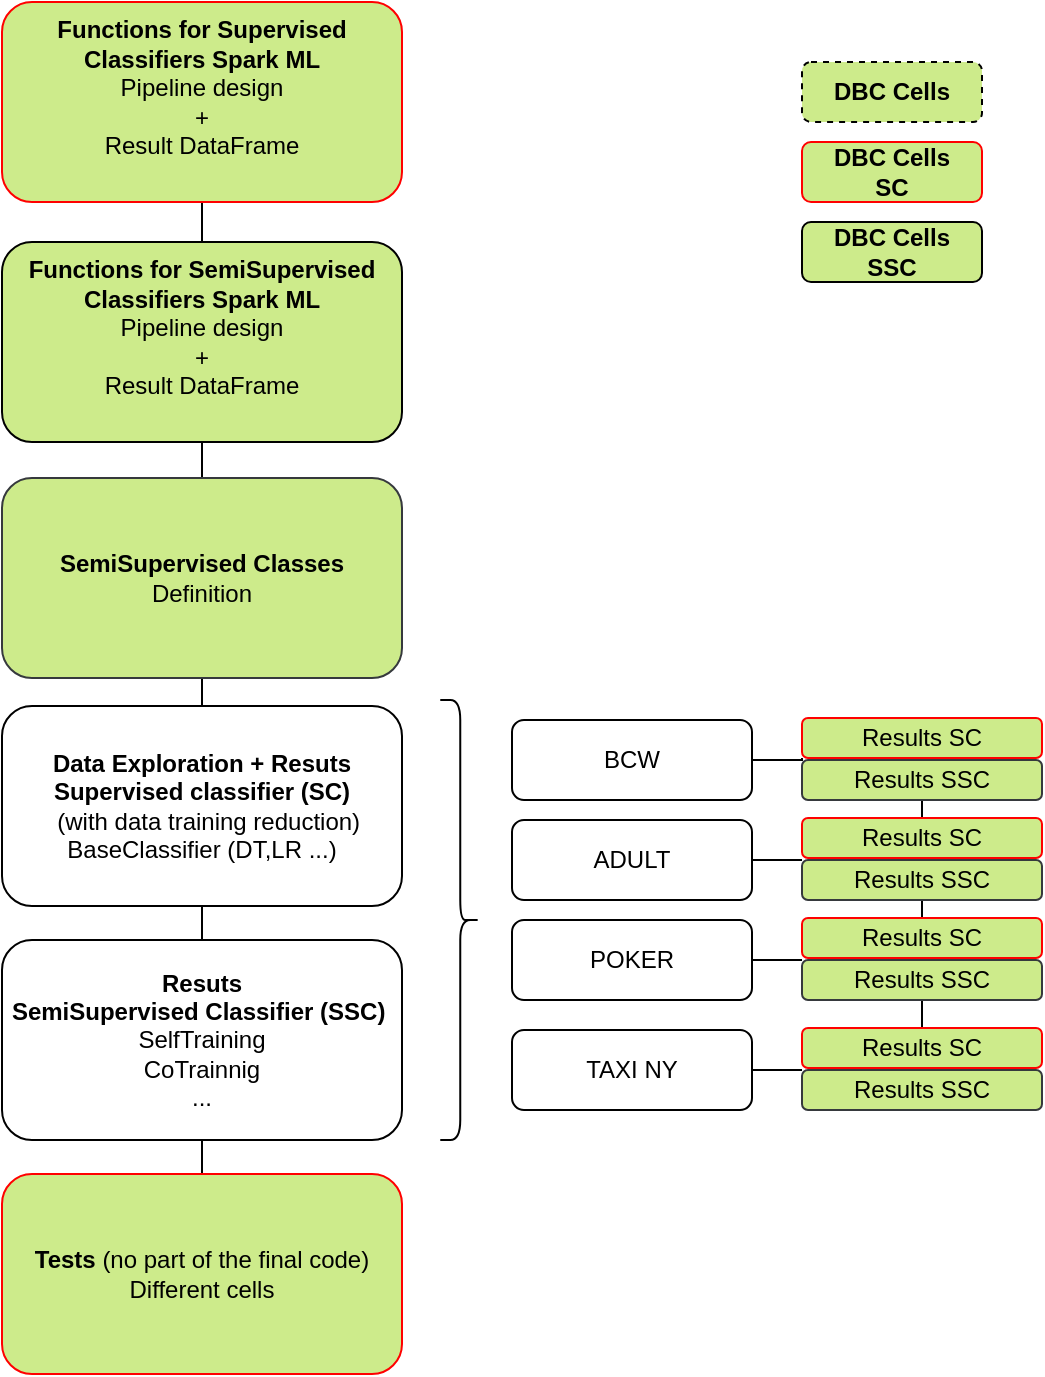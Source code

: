 <mxfile version="14.1.4" type="device"><diagram id="OIwURqjvJl-jThLpACgs" name="Page-1"><mxGraphModel dx="782" dy="421" grid="1" gridSize="10" guides="1" tooltips="1" connect="1" arrows="1" fold="1" page="1" pageScale="1" pageWidth="850" pageHeight="1100" math="0" shadow="0"><root><mxCell id="0"/><mxCell id="1" parent="0"/><mxCell id="sw3y_jImV7jOcFRJCuc0-35" style="edgeStyle=orthogonalEdgeStyle;rounded=0;orthogonalLoop=1;jettySize=auto;html=1;exitX=0.5;exitY=1;exitDx=0;exitDy=0;entryX=0.5;entryY=0;entryDx=0;entryDy=0;endArrow=none;endFill=0;" edge="1" parent="1" source="sw3y_jImV7jOcFRJCuc0-1" target="sw3y_jImV7jOcFRJCuc0-3"><mxGeometry relative="1" as="geometry"/></mxCell><mxCell id="sw3y_jImV7jOcFRJCuc0-1" value="&lt;b&gt;Functions for Supervised Classifiers Spark ML&lt;br&gt;&lt;/b&gt;Pipeline design &lt;br&gt;+&lt;br&gt;Result DataFrame&lt;br&gt;&amp;nbsp;" style="rounded=1;whiteSpace=wrap;html=1;fillColor=#cdeb8b;strokeColor=#FF0000;" vertex="1" parent="1"><mxGeometry x="110" y="30" width="200" height="100" as="geometry"/></mxCell><mxCell id="sw3y_jImV7jOcFRJCuc0-45" style="edgeStyle=orthogonalEdgeStyle;rounded=0;orthogonalLoop=1;jettySize=auto;html=1;exitX=0.5;exitY=1;exitDx=0;exitDy=0;endArrow=none;endFill=0;" edge="1" parent="1" source="sw3y_jImV7jOcFRJCuc0-3" target="sw3y_jImV7jOcFRJCuc0-43"><mxGeometry relative="1" as="geometry"/></mxCell><mxCell id="sw3y_jImV7jOcFRJCuc0-3" value="&lt;b&gt;Functions for SemiSupervised Classifiers Spark ML&lt;br&gt;&lt;/b&gt;Pipeline design &lt;br&gt;+&lt;br&gt;Result DataFrame&lt;br&gt;&amp;nbsp;" style="rounded=1;whiteSpace=wrap;html=1;fillColor=#cdeb8b;" vertex="1" parent="1"><mxGeometry x="110" y="150" width="200" height="100" as="geometry"/></mxCell><mxCell id="sw3y_jImV7jOcFRJCuc0-37" style="edgeStyle=orthogonalEdgeStyle;rounded=0;orthogonalLoop=1;jettySize=auto;html=1;exitX=0.5;exitY=1;exitDx=0;exitDy=0;entryX=0.5;entryY=0;entryDx=0;entryDy=0;endArrow=none;endFill=0;" edge="1" parent="1" source="sw3y_jImV7jOcFRJCuc0-4" target="sw3y_jImV7jOcFRJCuc0-5"><mxGeometry relative="1" as="geometry"/></mxCell><mxCell id="sw3y_jImV7jOcFRJCuc0-44" style="edgeStyle=orthogonalEdgeStyle;rounded=0;orthogonalLoop=1;jettySize=auto;html=1;exitX=0.5;exitY=0;exitDx=0;exitDy=0;entryX=0.5;entryY=1;entryDx=0;entryDy=0;endArrow=none;endFill=0;" edge="1" parent="1" source="sw3y_jImV7jOcFRJCuc0-4" target="sw3y_jImV7jOcFRJCuc0-43"><mxGeometry relative="1" as="geometry"/></mxCell><mxCell id="sw3y_jImV7jOcFRJCuc0-4" value="&lt;b&gt;Data Exploration + Resuts&lt;/b&gt;&lt;br&gt;&lt;b&gt;Supervised classifier (SC)&lt;br&gt;&amp;nbsp;&amp;nbsp;&lt;/b&gt;(with data training reduction)&lt;br&gt;BaseClassifier (DT,LR ...)&lt;b&gt;&lt;br&gt;&lt;/b&gt;" style="rounded=1;whiteSpace=wrap;html=1;" vertex="1" parent="1"><mxGeometry x="110" y="382" width="200" height="100" as="geometry"/></mxCell><mxCell id="sw3y_jImV7jOcFRJCuc0-38" style="edgeStyle=orthogonalEdgeStyle;rounded=0;orthogonalLoop=1;jettySize=auto;html=1;exitX=0.5;exitY=1;exitDx=0;exitDy=0;endArrow=none;endFill=0;" edge="1" parent="1" source="sw3y_jImV7jOcFRJCuc0-5" target="sw3y_jImV7jOcFRJCuc0-7"><mxGeometry relative="1" as="geometry"/></mxCell><mxCell id="sw3y_jImV7jOcFRJCuc0-5" value="&lt;b&gt;Resuts&lt;/b&gt;&lt;br&gt;&lt;b&gt;SemiSupervised Classifier (SSC)&amp;nbsp;&lt;/b&gt;&lt;br&gt;SelfTraining&lt;br&gt;CoTrainnig&lt;br&gt;..." style="rounded=1;whiteSpace=wrap;html=1;" vertex="1" parent="1"><mxGeometry x="110" y="498.99" width="200" height="100" as="geometry"/></mxCell><mxCell id="sw3y_jImV7jOcFRJCuc0-6" value="" style="shape=curlyBracket;whiteSpace=wrap;html=1;rounded=1;rotation=-180;" vertex="1" parent="1"><mxGeometry x="329.13" y="378.99" width="20" height="220" as="geometry"/></mxCell><mxCell id="sw3y_jImV7jOcFRJCuc0-7" value="&lt;b&gt;Tests &lt;/b&gt;(no part of the final code)&lt;br&gt;Different cells" style="rounded=1;whiteSpace=wrap;html=1;fillColor=#cdeb8b;strokeColor=#FF0000;" vertex="1" parent="1"><mxGeometry x="110" y="616" width="200" height="100" as="geometry"/></mxCell><mxCell id="sw3y_jImV7jOcFRJCuc0-27" style="edgeStyle=orthogonalEdgeStyle;rounded=0;orthogonalLoop=1;jettySize=auto;html=1;exitX=1;exitY=0.5;exitDx=0;exitDy=0;entryX=0;entryY=1;entryDx=0;entryDy=0;endArrow=none;endFill=0;" edge="1" parent="1" source="sw3y_jImV7jOcFRJCuc0-9" target="sw3y_jImV7jOcFRJCuc0-14"><mxGeometry relative="1" as="geometry"/></mxCell><mxCell id="sw3y_jImV7jOcFRJCuc0-9" value="BCW" style="rounded=1;whiteSpace=wrap;html=1;" vertex="1" parent="1"><mxGeometry x="365" y="389" width="120" height="40" as="geometry"/></mxCell><mxCell id="sw3y_jImV7jOcFRJCuc0-28" style="edgeStyle=orthogonalEdgeStyle;rounded=0;orthogonalLoop=1;jettySize=auto;html=1;exitX=1;exitY=0.5;exitDx=0;exitDy=0;entryX=0;entryY=0;entryDx=0;entryDy=0;endArrow=none;endFill=0;" edge="1" parent="1" source="sw3y_jImV7jOcFRJCuc0-10" target="sw3y_jImV7jOcFRJCuc0-17"><mxGeometry relative="1" as="geometry"/></mxCell><mxCell id="sw3y_jImV7jOcFRJCuc0-10" value="ADULT" style="rounded=1;whiteSpace=wrap;html=1;" vertex="1" parent="1"><mxGeometry x="365" y="439" width="120" height="40" as="geometry"/></mxCell><mxCell id="sw3y_jImV7jOcFRJCuc0-29" style="edgeStyle=orthogonalEdgeStyle;rounded=0;orthogonalLoop=1;jettySize=auto;html=1;exitX=1;exitY=0.5;exitDx=0;exitDy=0;entryX=0;entryY=0;entryDx=0;entryDy=0;endArrow=none;endFill=0;" edge="1" parent="1" source="sw3y_jImV7jOcFRJCuc0-11" target="sw3y_jImV7jOcFRJCuc0-19"><mxGeometry relative="1" as="geometry"/></mxCell><mxCell id="sw3y_jImV7jOcFRJCuc0-11" value="POKER" style="rounded=1;whiteSpace=wrap;html=1;" vertex="1" parent="1"><mxGeometry x="365" y="489" width="120" height="40" as="geometry"/></mxCell><mxCell id="sw3y_jImV7jOcFRJCuc0-32" style="edgeStyle=orthogonalEdgeStyle;rounded=0;orthogonalLoop=1;jettySize=auto;html=1;exitX=1;exitY=0.5;exitDx=0;exitDy=0;entryX=0;entryY=0;entryDx=0;entryDy=0;endArrow=none;endFill=0;" edge="1" parent="1" source="sw3y_jImV7jOcFRJCuc0-12" target="sw3y_jImV7jOcFRJCuc0-21"><mxGeometry relative="1" as="geometry"/></mxCell><mxCell id="sw3y_jImV7jOcFRJCuc0-12" value="TAXI NY" style="rounded=1;whiteSpace=wrap;html=1;" vertex="1" parent="1"><mxGeometry x="365" y="544" width="120" height="40" as="geometry"/></mxCell><mxCell id="sw3y_jImV7jOcFRJCuc0-14" value="Results SC" style="rounded=1;whiteSpace=wrap;html=1;fillColor=#cdeb8b;strokeColor=#FF0000;" vertex="1" parent="1"><mxGeometry x="510" y="388" width="120" height="20" as="geometry"/></mxCell><mxCell id="sw3y_jImV7jOcFRJCuc0-39" style="edgeStyle=orthogonalEdgeStyle;rounded=0;orthogonalLoop=1;jettySize=auto;html=1;exitX=0.5;exitY=1;exitDx=0;exitDy=0;entryX=0.5;entryY=0;entryDx=0;entryDy=0;endArrow=none;endFill=0;" edge="1" parent="1" source="sw3y_jImV7jOcFRJCuc0-15" target="sw3y_jImV7jOcFRJCuc0-16"><mxGeometry relative="1" as="geometry"/></mxCell><mxCell id="sw3y_jImV7jOcFRJCuc0-15" value="Results SSC" style="rounded=1;whiteSpace=wrap;html=1;fillColor=#cdeb8b;strokeColor=#36393d;" vertex="1" parent="1"><mxGeometry x="510" y="409" width="120" height="20" as="geometry"/></mxCell><mxCell id="sw3y_jImV7jOcFRJCuc0-16" value="Results SC" style="rounded=1;whiteSpace=wrap;html=1;fillColor=#cdeb8b;strokeColor=#FF0000;" vertex="1" parent="1"><mxGeometry x="510" y="438" width="120" height="20" as="geometry"/></mxCell><mxCell id="sw3y_jImV7jOcFRJCuc0-40" style="edgeStyle=orthogonalEdgeStyle;rounded=0;orthogonalLoop=1;jettySize=auto;html=1;exitX=0.5;exitY=1;exitDx=0;exitDy=0;entryX=0.5;entryY=0;entryDx=0;entryDy=0;endArrow=none;endFill=0;" edge="1" parent="1" source="sw3y_jImV7jOcFRJCuc0-17" target="sw3y_jImV7jOcFRJCuc0-18"><mxGeometry relative="1" as="geometry"/></mxCell><mxCell id="sw3y_jImV7jOcFRJCuc0-17" value="Results SSC" style="rounded=1;whiteSpace=wrap;html=1;fillColor=#cdeb8b;strokeColor=#36393d;" vertex="1" parent="1"><mxGeometry x="510" y="459" width="120" height="20" as="geometry"/></mxCell><mxCell id="sw3y_jImV7jOcFRJCuc0-18" value="Results SC" style="rounded=1;whiteSpace=wrap;html=1;fillColor=#cdeb8b;strokeColor=#FF0000;" vertex="1" parent="1"><mxGeometry x="510" y="488" width="120" height="20" as="geometry"/></mxCell><mxCell id="sw3y_jImV7jOcFRJCuc0-41" style="edgeStyle=orthogonalEdgeStyle;rounded=0;orthogonalLoop=1;jettySize=auto;html=1;exitX=0.5;exitY=1;exitDx=0;exitDy=0;entryX=0.5;entryY=0;entryDx=0;entryDy=0;endArrow=none;endFill=0;" edge="1" parent="1" source="sw3y_jImV7jOcFRJCuc0-19" target="sw3y_jImV7jOcFRJCuc0-20"><mxGeometry relative="1" as="geometry"/></mxCell><mxCell id="sw3y_jImV7jOcFRJCuc0-19" value="Results SSC" style="rounded=1;whiteSpace=wrap;html=1;fillColor=#cdeb8b;strokeColor=#36393d;" vertex="1" parent="1"><mxGeometry x="510" y="509" width="120" height="20" as="geometry"/></mxCell><mxCell id="sw3y_jImV7jOcFRJCuc0-20" value="Results SC" style="rounded=1;whiteSpace=wrap;html=1;fillColor=#cdeb8b;strokeColor=#FF0000;" vertex="1" parent="1"><mxGeometry x="510" y="543" width="120" height="20" as="geometry"/></mxCell><mxCell id="sw3y_jImV7jOcFRJCuc0-21" value="Results SSC" style="rounded=1;whiteSpace=wrap;html=1;fillColor=#cdeb8b;strokeColor=#36393d;" vertex="1" parent="1"><mxGeometry x="510" y="564" width="120" height="20" as="geometry"/></mxCell><mxCell id="sw3y_jImV7jOcFRJCuc0-42" value="&lt;b&gt;DBC Cells&lt;/b&gt;" style="rounded=1;whiteSpace=wrap;html=1;fillColor=#cdeb8b;dashed=1;" vertex="1" parent="1"><mxGeometry x="510" y="60" width="90" height="30" as="geometry"/></mxCell><mxCell id="sw3y_jImV7jOcFRJCuc0-43" value="&lt;b&gt;SemiSupervised Classes &lt;br&gt;&lt;/b&gt;Definition" style="rounded=1;whiteSpace=wrap;html=1;fillColor=#cdeb8b;strokeColor=#36393d;" vertex="1" parent="1"><mxGeometry x="110" y="268" width="200" height="100" as="geometry"/></mxCell><mxCell id="sw3y_jImV7jOcFRJCuc0-48" value="&lt;b&gt;DBC Cells&lt;br&gt;SC&lt;br&gt;&lt;/b&gt;" style="rounded=1;whiteSpace=wrap;html=1;fillColor=#cdeb8b;strokeColor=#FF0000;" vertex="1" parent="1"><mxGeometry x="510" y="100" width="90" height="30" as="geometry"/></mxCell><mxCell id="sw3y_jImV7jOcFRJCuc0-49" value="&lt;b&gt;DBC Cells&lt;br&gt;SSC&lt;br&gt;&lt;/b&gt;" style="rounded=1;whiteSpace=wrap;html=1;fillColor=#cdeb8b;" vertex="1" parent="1"><mxGeometry x="510" y="140" width="90" height="30" as="geometry"/></mxCell></root></mxGraphModel></diagram></mxfile>